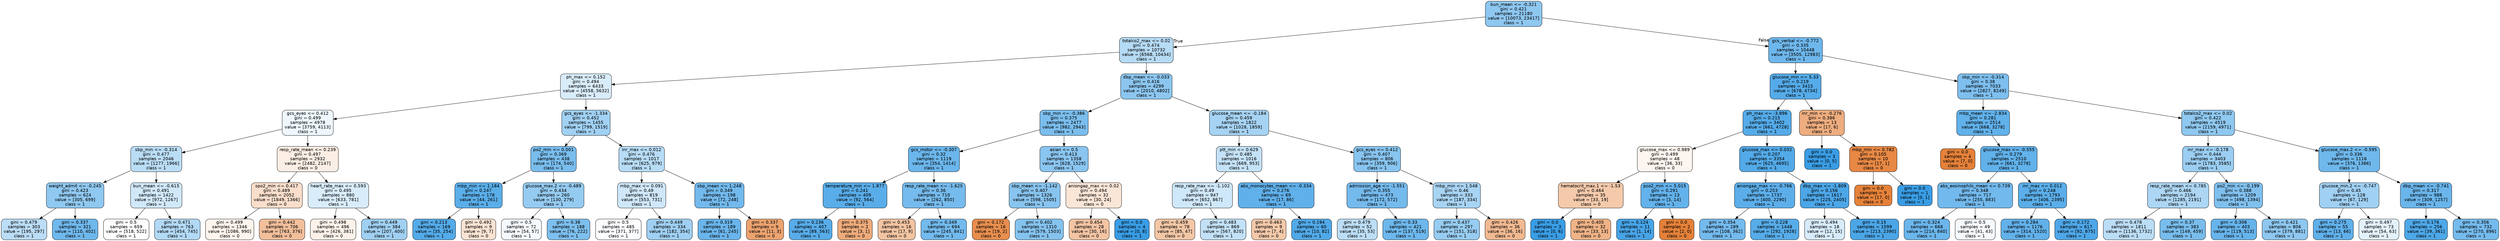 digraph Tree {
node [shape=box, style="filled, rounded", color="black", fontname="helvetica"] ;
edge [fontname="helvetica"] ;
0 [label="bun_mean <= -0.321\ngini = 0.421\nsamples = 21180\nvalue = [10073, 23417]\nclass = 1", fillcolor="#8ec7f0"] ;
1 [label="totalco2_max <= 0.02\ngini = 0.474\nsamples = 10732\nvalue = [6568, 10434]\nclass = 1", fillcolor="#b6dbf5"] ;
0 -> 1 [labeldistance=2.5, labelangle=45, headlabel="True"] ;
2 [label="ph_max <= 0.152\ngini = 0.494\nsamples = 6433\nvalue = [4558, 5632]\nclass = 1", fillcolor="#d9ecfa"] ;
1 -> 2 ;
3 [label="gcs_eyes <= 0.412\ngini = 0.499\nsamples = 4978\nvalue = [3759, 4113]\nclass = 1", fillcolor="#eef7fd"] ;
2 -> 3 ;
4 [label="sbp_min <= -0.314\ngini = 0.477\nsamples = 2046\nvalue = [1277, 1966]\nclass = 1", fillcolor="#baddf6"] ;
3 -> 4 ;
5 [label="weight_admit <= -0.245\ngini = 0.423\nsamples = 624\nvalue = [305, 699]\nclass = 1", fillcolor="#8fc8f0"] ;
4 -> 5 ;
6 [label="gini = 0.479\nsamples = 303\nvalue = [195, 297]\nclass = 1", fillcolor="#bbddf6"] ;
5 -> 6 ;
7 [label="gini = 0.337\nsamples = 321\nvalue = [110, 402]\nclass = 1", fillcolor="#6fb8ec"] ;
5 -> 7 ;
8 [label="bun_mean <= -0.615\ngini = 0.491\nsamples = 1422\nvalue = [972, 1267]\nclass = 1", fillcolor="#d1e8f9"] ;
4 -> 8 ;
9 [label="gini = 0.5\nsamples = 659\nvalue = [518, 522]\nclass = 1", fillcolor="#fdfeff"] ;
8 -> 9 ;
10 [label="gini = 0.471\nsamples = 763\nvalue = [454, 745]\nclass = 1", fillcolor="#b2d9f5"] ;
8 -> 10 ;
11 [label="resp_rate_mean <= 0.239\ngini = 0.497\nsamples = 2932\nvalue = [2482, 2147]\nclass = 0", fillcolor="#fbeee4"] ;
3 -> 11 ;
12 [label="spo2_min <= 0.417\ngini = 0.489\nsamples = 2052\nvalue = [1849, 1366]\nclass = 0", fillcolor="#f8decb"] ;
11 -> 12 ;
13 [label="gini = 0.499\nsamples = 1346\nvalue = [1086, 990]\nclass = 0", fillcolor="#fdf4ed"] ;
12 -> 13 ;
14 [label="gini = 0.442\nsamples = 706\nvalue = [763, 376]\nclass = 0", fillcolor="#f2bf9b"] ;
12 -> 14 ;
15 [label="heart_rate_max <= 0.593\ngini = 0.495\nsamples = 880\nvalue = [633, 781]\nclass = 1", fillcolor="#d9ecfa"] ;
11 -> 15 ;
16 [label="gini = 0.498\nsamples = 496\nvalue = [426, 381]\nclass = 0", fillcolor="#fcf2ea"] ;
15 -> 16 ;
17 [label="gini = 0.449\nsamples = 384\nvalue = [207, 400]\nclass = 1", fillcolor="#9fd0f2"] ;
15 -> 17 ;
18 [label="gcs_eyes <= -1.334\ngini = 0.452\nsamples = 1455\nvalue = [799, 1519]\nclass = 1", fillcolor="#a1d1f3"] ;
2 -> 18 ;
19 [label="po2_min <= 0.001\ngini = 0.369\nsamples = 438\nvalue = [174, 540]\nclass = 1", fillcolor="#79bded"] ;
18 -> 19 ;
20 [label="mbp_min <= 1.184\ngini = 0.247\nsamples = 178\nvalue = [44, 261]\nclass = 1", fillcolor="#5aaee9"] ;
19 -> 20 ;
21 [label="gini = 0.213\nsamples = 169\nvalue = [35, 254]\nclass = 1", fillcolor="#54abe9"] ;
20 -> 21 ;
22 [label="gini = 0.492\nsamples = 9\nvalue = [9, 7]\nclass = 0", fillcolor="#f9e3d3"] ;
20 -> 22 ;
23 [label="glucose_max.2 <= -0.489\ngini = 0.434\nsamples = 260\nvalue = [130, 279]\nclass = 1", fillcolor="#95cbf1"] ;
19 -> 23 ;
24 [label="gini = 0.5\nsamples = 72\nvalue = [54, 57]\nclass = 1", fillcolor="#f5fafe"] ;
23 -> 24 ;
25 [label="gini = 0.38\nsamples = 188\nvalue = [76, 222]\nclass = 1", fillcolor="#7dbfee"] ;
23 -> 25 ;
26 [label="inr_max <= 0.012\ngini = 0.476\nsamples = 1017\nvalue = [625, 979]\nclass = 1", fillcolor="#b7dcf6"] ;
18 -> 26 ;
27 [label="mbp_max <= 0.091\ngini = 0.49\nsamples = 819\nvalue = [553, 731]\nclass = 1", fillcolor="#cfe7f9"] ;
26 -> 27 ;
28 [label="gini = 0.5\nsamples = 485\nvalue = [371, 377]\nclass = 1", fillcolor="#fcfdff"] ;
27 -> 28 ;
29 [label="gini = 0.449\nsamples = 334\nvalue = [182, 354]\nclass = 1", fillcolor="#9fcff2"] ;
27 -> 29 ;
30 [label="sbp_mean <= 1.248\ngini = 0.349\nsamples = 198\nvalue = [72, 248]\nclass = 1", fillcolor="#72b9ed"] ;
26 -> 30 ;
31 [label="gini = 0.319\nsamples = 189\nvalue = [61, 245]\nclass = 1", fillcolor="#6ab5eb"] ;
30 -> 31 ;
32 [label="gini = 0.337\nsamples = 9\nvalue = [11, 3]\nclass = 0", fillcolor="#eca36f"] ;
30 -> 32 ;
33 [label="dbp_mean <= -0.033\ngini = 0.416\nsamples = 4299\nvalue = [2010, 4802]\nclass = 1", fillcolor="#8cc6f0"] ;
1 -> 33 ;
34 [label="sbp_min <= -0.386\ngini = 0.375\nsamples = 2477\nvalue = [982, 2943]\nclass = 1", fillcolor="#7bbeee"] ;
33 -> 34 ;
35 [label="gcs_motor <= -0.307\ngini = 0.32\nsamples = 1119\nvalue = [354, 1414]\nclass = 1", fillcolor="#6bb6ec"] ;
34 -> 35 ;
36 [label="temperature_min <= 1.877\ngini = 0.241\nsamples = 409\nvalue = [92, 564]\nclass = 1", fillcolor="#59ade9"] ;
35 -> 36 ;
37 [label="gini = 0.236\nsamples = 407\nvalue = [89, 563]\nclass = 1", fillcolor="#58ace9"] ;
36 -> 37 ;
38 [label="gini = 0.375\nsamples = 2\nvalue = [3, 1]\nclass = 0", fillcolor="#eeab7b"] ;
36 -> 38 ;
39 [label="resp_rate_mean <= -1.625\ngini = 0.36\nsamples = 710\nvalue = [262, 850]\nclass = 1", fillcolor="#76bbed"] ;
35 -> 39 ;
40 [label="gini = 0.453\nsamples = 16\nvalue = [17, 9]\nclass = 0", fillcolor="#f3c4a2"] ;
39 -> 40 ;
41 [label="gini = 0.349\nsamples = 694\nvalue = [245, 841]\nclass = 1", fillcolor="#73baed"] ;
39 -> 41 ;
42 [label="asian <= 0.5\ngini = 0.413\nsamples = 1358\nvalue = [628, 1529]\nclass = 1", fillcolor="#8ac5f0"] ;
34 -> 42 ;
43 [label="sbp_mean <= -1.142\ngini = 0.407\nsamples = 1326\nvalue = [598, 1505]\nclass = 1", fillcolor="#88c4ef"] ;
42 -> 43 ;
44 [label="gini = 0.172\nsamples = 16\nvalue = [19, 2]\nclass = 0", fillcolor="#e88e4e"] ;
43 -> 44 ;
45 [label="gini = 0.402\nsamples = 1310\nvalue = [579, 1503]\nclass = 1", fillcolor="#85c3ef"] ;
43 -> 45 ;
46 [label="aniongap_max <= 0.02\ngini = 0.494\nsamples = 32\nvalue = [30, 24]\nclass = 0", fillcolor="#fae6d7"] ;
42 -> 46 ;
47 [label="gini = 0.454\nsamples = 28\nvalue = [30, 16]\nclass = 0", fillcolor="#f3c4a3"] ;
46 -> 47 ;
48 [label="gini = 0.0\nsamples = 4\nvalue = [0, 8]\nclass = 1", fillcolor="#399de5"] ;
46 -> 48 ;
49 [label="glucose_mean <= -0.184\ngini = 0.459\nsamples = 1822\nvalue = [1028, 1859]\nclass = 1", fillcolor="#a6d3f3"] ;
33 -> 49 ;
50 [label="ptt_min <= 0.629\ngini = 0.485\nsamples = 1016\nvalue = [669, 953]\nclass = 1", fillcolor="#c4e2f7"] ;
49 -> 50 ;
51 [label="resp_rate_max <= -1.102\ngini = 0.49\nsamples = 947\nvalue = [652, 867]\nclass = 1", fillcolor="#cee7f9"] ;
50 -> 51 ;
52 [label="gini = 0.459\nsamples = 78\nvalue = [85, 47]\nclass = 0", fillcolor="#f3c7a6"] ;
51 -> 52 ;
53 [label="gini = 0.483\nsamples = 869\nvalue = [567, 820]\nclass = 1", fillcolor="#c2e1f7"] ;
51 -> 53 ;
54 [label="abs_monocytes_mean <= -0.334\ngini = 0.276\nsamples = 69\nvalue = [17, 86]\nclass = 1", fillcolor="#60b0ea"] ;
50 -> 54 ;
55 [label="gini = 0.463\nsamples = 9\nvalue = [7, 4]\nclass = 0", fillcolor="#f4c9aa"] ;
54 -> 55 ;
56 [label="gini = 0.194\nsamples = 60\nvalue = [10, 82]\nclass = 1", fillcolor="#51a9e8"] ;
54 -> 56 ;
57 [label="gcs_eyes <= 0.412\ngini = 0.407\nsamples = 806\nvalue = [359, 906]\nclass = 1", fillcolor="#87c4ef"] ;
49 -> 57 ;
58 [label="admission_age <= -1.551\ngini = 0.355\nsamples = 473\nvalue = [172, 572]\nclass = 1", fillcolor="#75baed"] ;
57 -> 58 ;
59 [label="gini = 0.479\nsamples = 52\nvalue = [35, 53]\nclass = 1", fillcolor="#bcdef6"] ;
58 -> 59 ;
60 [label="gini = 0.33\nsamples = 421\nvalue = [137, 519]\nclass = 1", fillcolor="#6db7ec"] ;
58 -> 60 ;
61 [label="mbp_min <= 1.548\ngini = 0.46\nsamples = 333\nvalue = [187, 334]\nclass = 1", fillcolor="#a8d4f4"] ;
57 -> 61 ;
62 [label="gini = 0.437\nsamples = 297\nvalue = [151, 318]\nclass = 1", fillcolor="#97ccf1"] ;
61 -> 62 ;
63 [label="gini = 0.426\nsamples = 36\nvalue = [36, 16]\nclass = 0", fillcolor="#f1b991"] ;
61 -> 63 ;
64 [label="gcs_verbal <= -0.772\ngini = 0.335\nsamples = 10448\nvalue = [3505, 12983]\nclass = 1", fillcolor="#6eb7ec"] ;
0 -> 64 [labeldistance=2.5, labelangle=-45, headlabel="False"] ;
65 [label="glucose_min <= 5.33\ngini = 0.219\nsamples = 3415\nvalue = [678, 4734]\nclass = 1", fillcolor="#55abe9"] ;
64 -> 65 ;
66 [label="ph_max <= -3.896\ngini = 0.215\nsamples = 3402\nvalue = [661, 4728]\nclass = 1", fillcolor="#55abe9"] ;
65 -> 66 ;
67 [label="glucose_max <= 0.989\ngini = 0.499\nsamples = 48\nvalue = [36, 33]\nclass = 0", fillcolor="#fdf5ef"] ;
66 -> 67 ;
68 [label="hematocrit_max.1 <= -1.53\ngini = 0.464\nsamples = 35\nvalue = [33, 19]\nclass = 0", fillcolor="#f4caab"] ;
67 -> 68 ;
69 [label="gini = 0.0\nsamples = 3\nvalue = [0, 6]\nclass = 1", fillcolor="#399de5"] ;
68 -> 69 ;
70 [label="gini = 0.405\nsamples = 32\nvalue = [33, 13]\nclass = 0", fillcolor="#efb387"] ;
68 -> 70 ;
71 [label="pco2_min <= 5.015\ngini = 0.291\nsamples = 13\nvalue = [3, 14]\nclass = 1", fillcolor="#63b2eb"] ;
67 -> 71 ;
72 [label="gini = 0.124\nsamples = 11\nvalue = [1, 14]\nclass = 1", fillcolor="#47a4e7"] ;
71 -> 72 ;
73 [label="gini = 0.0\nsamples = 2\nvalue = [2, 0]\nclass = 0", fillcolor="#e58139"] ;
71 -> 73 ;
74 [label="glucose_max <= 0.032\ngini = 0.207\nsamples = 3354\nvalue = [625, 4695]\nclass = 1", fillcolor="#53aae8"] ;
66 -> 74 ;
75 [label="aniongap_max <= -0.766\ngini = 0.253\nsamples = 1737\nvalue = [400, 2290]\nclass = 1", fillcolor="#5caeea"] ;
74 -> 75 ;
76 [label="gini = 0.354\nsamples = 289\nvalue = [108, 362]\nclass = 1", fillcolor="#74baed"] ;
75 -> 76 ;
77 [label="gini = 0.228\nsamples = 1448\nvalue = [292, 1928]\nclass = 1", fillcolor="#57ace9"] ;
75 -> 77 ;
78 [label="dbp_max <= -1.809\ngini = 0.156\nsamples = 1617\nvalue = [225, 2405]\nclass = 1", fillcolor="#4ca6e7"] ;
74 -> 78 ;
79 [label="gini = 0.494\nsamples = 18\nvalue = [12, 15]\nclass = 1", fillcolor="#d7ebfa"] ;
78 -> 79 ;
80 [label="gini = 0.15\nsamples = 1599\nvalue = [213, 2390]\nclass = 1", fillcolor="#4ba6e7"] ;
78 -> 80 ;
81 [label="inr_min <= -0.276\ngini = 0.386\nsamples = 13\nvalue = [17, 6]\nclass = 0", fillcolor="#eead7f"] ;
65 -> 81 ;
82 [label="gini = 0.0\nsamples = 3\nvalue = [0, 5]\nclass = 1", fillcolor="#399de5"] ;
81 -> 82 ;
83 [label="mbp_min <= 0.782\ngini = 0.105\nsamples = 10\nvalue = [17, 1]\nclass = 0", fillcolor="#e78845"] ;
81 -> 83 ;
84 [label="gini = 0.0\nsamples = 9\nvalue = [17, 0]\nclass = 0", fillcolor="#e58139"] ;
83 -> 84 ;
85 [label="gini = 0.0\nsamples = 1\nvalue = [0, 1]\nclass = 1", fillcolor="#399de5"] ;
83 -> 85 ;
86 [label="sbp_min <= -0.314\ngini = 0.38\nsamples = 7033\nvalue = [2827, 8249]\nclass = 1", fillcolor="#7dbfee"] ;
64 -> 86 ;
87 [label="mbp_mean <= -2.834\ngini = 0.281\nsamples = 2514\nvalue = [668, 3278]\nclass = 1", fillcolor="#61b1ea"] ;
86 -> 87 ;
88 [label="gini = 0.0\nsamples = 4\nvalue = [7, 0]\nclass = 0", fillcolor="#e58139"] ;
87 -> 88 ;
89 [label="glucose_max <= -0.555\ngini = 0.279\nsamples = 2510\nvalue = [661, 3278]\nclass = 1", fillcolor="#61b1ea"] ;
87 -> 89 ;
90 [label="abs_eosinophils_mean <= 0.739\ngini = 0.348\nsamples = 717\nvalue = [255, 883]\nclass = 1", fillcolor="#72b9ed"] ;
89 -> 90 ;
91 [label="gini = 0.324\nsamples = 668\nvalue = [214, 840]\nclass = 1", fillcolor="#6bb6ec"] ;
90 -> 91 ;
92 [label="gini = 0.5\nsamples = 49\nvalue = [41, 43]\nclass = 1", fillcolor="#f6fafe"] ;
90 -> 92 ;
93 [label="inr_max <= 0.012\ngini = 0.248\nsamples = 1793\nvalue = [406, 2395]\nclass = 1", fillcolor="#5baee9"] ;
89 -> 93 ;
94 [label="gini = 0.284\nsamples = 1176\nvalue = [314, 1520]\nclass = 1", fillcolor="#62b1ea"] ;
93 -> 94 ;
95 [label="gini = 0.172\nsamples = 617\nvalue = [92, 875]\nclass = 1", fillcolor="#4ea7e8"] ;
93 -> 95 ;
96 [label="totalco2_max <= 0.02\ngini = 0.422\nsamples = 4519\nvalue = [2159, 4971]\nclass = 1", fillcolor="#8fc8f0"] ;
86 -> 96 ;
97 [label="inr_max <= -0.178\ngini = 0.444\nsamples = 3403\nvalue = [1783, 3585]\nclass = 1", fillcolor="#9bcef2"] ;
96 -> 97 ;
98 [label="resp_rate_mean <= 0.785\ngini = 0.466\nsamples = 2194\nvalue = [1285, 2191]\nclass = 1", fillcolor="#add6f4"] ;
97 -> 98 ;
99 [label="gini = 0.478\nsamples = 1811\nvalue = [1136, 1732]\nclass = 1", fillcolor="#bbddf6"] ;
98 -> 99 ;
100 [label="gini = 0.37\nsamples = 383\nvalue = [149, 459]\nclass = 1", fillcolor="#79bded"] ;
98 -> 100 ;
101 [label="po2_min <= -0.199\ngini = 0.388\nsamples = 1209\nvalue = [498, 1394]\nclass = 1", fillcolor="#80c0ee"] ;
97 -> 101 ;
102 [label="gini = 0.306\nsamples = 403\nvalue = [119, 513]\nclass = 1", fillcolor="#67b4eb"] ;
101 -> 102 ;
103 [label="gini = 0.421\nsamples = 806\nvalue = [379, 881]\nclass = 1", fillcolor="#8ec7f0"] ;
101 -> 103 ;
104 [label="glucose_max.2 <= -0.595\ngini = 0.336\nsamples = 1116\nvalue = [376, 1386]\nclass = 1", fillcolor="#6fb8ec"] ;
96 -> 104 ;
105 [label="glucose_min.2 <= -0.747\ngini = 0.45\nsamples = 128\nvalue = [67, 129]\nclass = 1", fillcolor="#a0d0f3"] ;
104 -> 105 ;
106 [label="gini = 0.275\nsamples = 55\nvalue = [13, 66]\nclass = 1", fillcolor="#60b0ea"] ;
105 -> 106 ;
107 [label="gini = 0.497\nsamples = 73\nvalue = [54, 63]\nclass = 1", fillcolor="#e3f1fb"] ;
105 -> 107 ;
108 [label="dbp_mean <= -0.741\ngini = 0.317\nsamples = 988\nvalue = [309, 1257]\nclass = 1", fillcolor="#6ab5eb"] ;
104 -> 108 ;
109 [label="gini = 0.176\nsamples = 256\nvalue = [39, 361]\nclass = 1", fillcolor="#4ea8e8"] ;
108 -> 109 ;
110 [label="gini = 0.356\nsamples = 732\nvalue = [270, 896]\nclass = 1", fillcolor="#75bbed"] ;
108 -> 110 ;
}